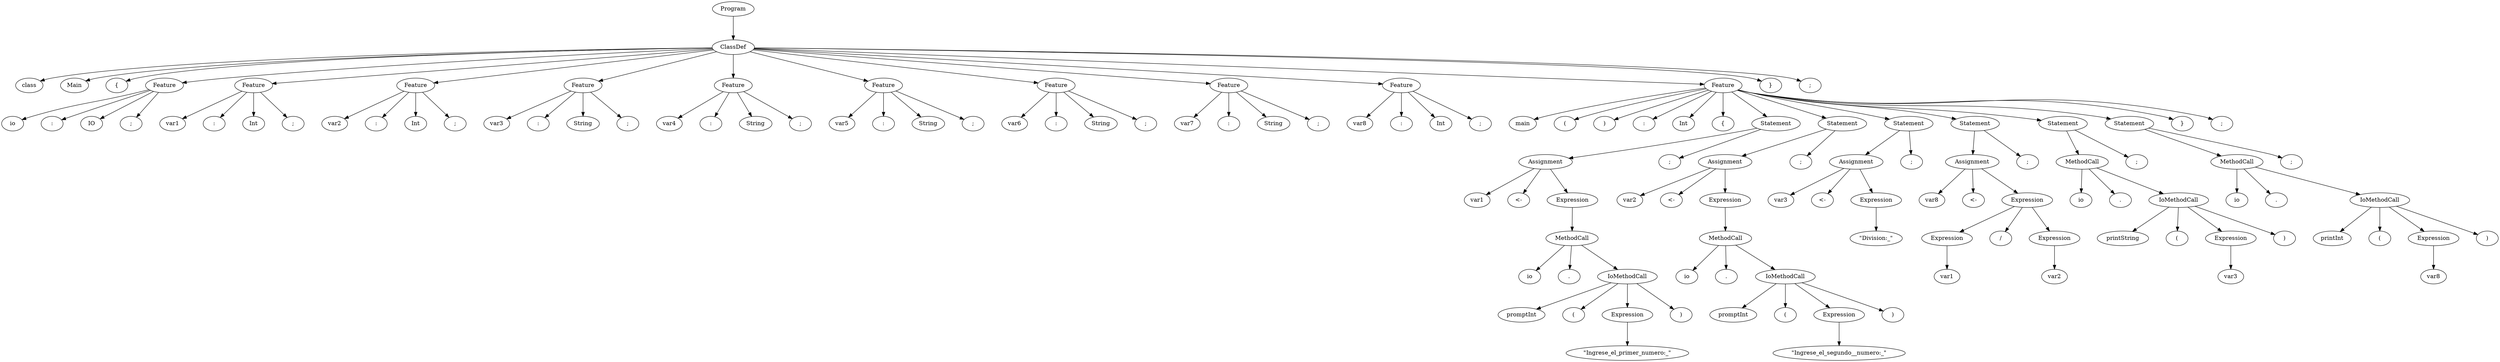 digraph tree {
rankdir=TB;
nodesep=0.6;
ranksep=0.8;
    "Program_2847136729680" [label="Program"];
    "ClassDef_2847136730128" [label="ClassDef"];
    "class_2847122009088" [label="class"];
    "Main_2847229313920" [label="Main"];
    "{_2847229315520" [label="{"];
    "Feature_2847136730240" [label="Feature"];
    "io_2847229316032" [label="io"];
    ":_2847229316928" [label=":"];
    "IO_2847229316992" [label="IO"];
    ";_2847229317056" [label=";"];
    "Feature_2847136730688" [label="Feature"];
    "var1_2847229316736" [label="var1"];
    ":_2847229362240" [label=":"];
    "Int_2847229362432" [label="Int"];
    ";_2847229362496" [label=";"];
    "Feature_2847136730800" [label="Feature"];
    "var2_2847229362624" [label="var2"];
    ":_2847229362688" [label=":"];
    "Int_2847229362752" [label="Int"];
    ";_2847229362816" [label=";"];
    "Feature_2847136730912" [label="Feature"];
    "var3_2847229362944" [label="var3"];
    ":_2847229363008" [label=":"];
    "String_2847229363072" [label="String"];
    ";_2847229363136" [label=";"];
    "Feature_2847136731024" [label="Feature"];
    "var4_2847229363264" [label="var4"];
    ":_2847229363328" [label=":"];
    "String_2847229363392" [label="String"];
    ";_2847229363456" [label=";"];
    "Feature_2847229366336" [label="Feature"];
    "var5_2847229316864" [label="var5"];
    ":_2847229362368" [label=":"];
    "String_2847229363648" [label="String"];
    ";_2847229363712" [label=";"];
    "Feature_2847229366448" [label="Feature"];
    "var6_2847229363840" [label="var6"];
    ":_2847229363904" [label=":"];
    "String_2847229363968" [label="String"];
    ";_2847229364032" [label=";"];
    "Feature_2847229366560" [label="Feature"];
    "var7_2847229364160" [label="var7"];
    ":_2847229364224" [label=":"];
    "String_2847229364288" [label="String"];
    ";_2847229364352" [label=";"];
    "Feature_2847229366672" [label="Feature"];
    "var8_2847229364480" [label="var8"];
    ":_2847229364544" [label=":"];
    "Int_2847229364608" [label="Int"];
    ";_2847229364672" [label=";"];
    "Feature_2847229366784" [label="Feature"];
    "main_2847229364800" [label="main"];
    "(_2847229364928" [label="("];
    ")_2847229365056" [label=")"];
    ":_2847229365120" [label=":"];
    "Int_2847229365184" [label="Int"];
    "{_2847229365312" [label="{"];
    "Statement_2847229367008" [label="Statement"];
    "Assignment_2847229367456" [label="Assignment"];
    "var1_2847122010048" [label="var1"];
    "<-_2847229365376" [label="<-"];
    "Expression_2847229367568" [label="Expression"];
    "MethodCall_2847229368016" [label="MethodCall"];
    "io_2847122009344" [label="io"];
    "._2847229366144" [label="."];
    "IoMethodCall_2847229368128" [label="IoMethodCall"];
    "promptInt_2847229375552" [label="promptInt"];
    "(_2847229374656" [label="("];
    "Expression_2847229368240" [label="Expression"];
    "\\\"Ingrese_el_primer_numero:_\\\"_2847229376256" [label="\"Ingrese_el_primer_numero:_\""];
    ")_2847229377984" [label=")"];
    ";_2847229378048" [label=";"];
    "Statement_2847229368800" [label="Statement"];
    "Assignment_2847229368912" [label="Assignment"];
    "var2_2847229378112" [label="var2"];
    "<-_2847229378304" [label="<-"];
    "Expression_2847229369024" [label="Expression"];
    "MethodCall_2847229369136" [label="MethodCall"];
    "io_2847229378368" [label="io"];
    "._2847229378432" [label="."];
    "IoMethodCall_2847229369248" [label="IoMethodCall"];
    "promptInt_2847229376960" [label="promptInt"];
    "(_2847229378496" [label="("];
    "Expression_2847229369360" [label="Expression"];
    "\\\"Ingrese_el_segundo__numero:_\\\"_2847229391040" [label="\"Ingrese_el_segundo__numero:_\""];
    ")_2847229390912" [label=")"];
    ";_2847229391168" [label=";"];
    "Statement_2847229369472" [label="Statement"];
    "Assignment_2847229369584" [label="Assignment"];
    "var3_2847229364736" [label="var3"];
    "<-_2847229391296" [label="<-"];
    "Expression_2847229369696" [label="Expression"];
    "\\\"Division:_\\\"_2847229391360" [label="\"Division:_\""];
    ";_2847229391232" [label=";"];
    "Statement_2847229369808" [label="Statement"];
    "Assignment_2847229369920" [label="Assignment"];
    "var8_2847229391424" [label="var8"];
    "<-_2847229391488" [label="<-"];
    "Expression_2847229403424" [label="Expression"];
    "Expression_2847229370032" [label="Expression"];
    "var1_2847229391616" [label="var1"];
    "/_2847229316480" [label="/"];
    "Expression_2847229403536" [label="Expression"];
    "var2_2847229393792" [label="var2"];
    ";_2847229375488" [label=";"];
    "Statement_2847229403872" [label="Statement"];
    "MethodCall_2847229404096" [label="MethodCall"];
    "io_2847229393920" [label="io"];
    "._2847229393984" [label="."];
    "IoMethodCall_2847229404208" [label="IoMethodCall"];
    "printString_2847229394112" [label="printString"];
    "(_2847229393856" [label="("];
    "Expression_2847229404320" [label="Expression"];
    "var3_2847229394240" [label="var3"];
    ")_2847229394048" [label=")"];
    ";_2847229394304" [label=";"];
    "Statement_2847229404544" [label="Statement"];
    "MethodCall_2847229404656" [label="MethodCall"];
    "io_2847229394368" [label="io"];
    "._2847229394432" [label="."];
    "IoMethodCall_2847229404768" [label="IoMethodCall"];
    "printInt_2847229394560" [label="printInt"];
    "(_2847229394176" [label="("];
    "Expression_2847229404880" [label="Expression"];
    "var8_2847229394688" [label="var8"];
    ")_2847229394496" [label=")"];
    ";_2847229394752" [label=";"];
    "}_2847229394816" [label="}"];
    ";_2847229394880" [label=";"];
    "}_2847229394624" [label="}"];
    ";_2847229427840" [label=";"];
    "Program_2847136729680" -> "ClassDef_2847136730128";
    "ClassDef_2847136730128" -> "class_2847122009088";
    "ClassDef_2847136730128" -> "Main_2847229313920";
    "ClassDef_2847136730128" -> "{_2847229315520";
    "ClassDef_2847136730128" -> "Feature_2847136730240";
    "ClassDef_2847136730128" -> "Feature_2847136730688";
    "ClassDef_2847136730128" -> "Feature_2847136730800";
    "ClassDef_2847136730128" -> "Feature_2847136730912";
    "ClassDef_2847136730128" -> "Feature_2847136731024";
    "ClassDef_2847136730128" -> "Feature_2847229366336";
    "ClassDef_2847136730128" -> "Feature_2847229366448";
    "ClassDef_2847136730128" -> "Feature_2847229366560";
    "ClassDef_2847136730128" -> "Feature_2847229366672";
    "ClassDef_2847136730128" -> "Feature_2847229366784";
    "ClassDef_2847136730128" -> "}_2847229394624";
    "ClassDef_2847136730128" -> ";_2847229427840";
    "Feature_2847136730240" -> "io_2847229316032";
    "Feature_2847136730240" -> ":_2847229316928";
    "Feature_2847136730240" -> "IO_2847229316992";
    "Feature_2847136730240" -> ";_2847229317056";
    "Feature_2847136730688" -> "var1_2847229316736";
    "Feature_2847136730688" -> ":_2847229362240";
    "Feature_2847136730688" -> "Int_2847229362432";
    "Feature_2847136730688" -> ";_2847229362496";
    "Feature_2847136730800" -> "var2_2847229362624";
    "Feature_2847136730800" -> ":_2847229362688";
    "Feature_2847136730800" -> "Int_2847229362752";
    "Feature_2847136730800" -> ";_2847229362816";
    "Feature_2847136730912" -> "var3_2847229362944";
    "Feature_2847136730912" -> ":_2847229363008";
    "Feature_2847136730912" -> "String_2847229363072";
    "Feature_2847136730912" -> ";_2847229363136";
    "Feature_2847136731024" -> "var4_2847229363264";
    "Feature_2847136731024" -> ":_2847229363328";
    "Feature_2847136731024" -> "String_2847229363392";
    "Feature_2847136731024" -> ";_2847229363456";
    "Feature_2847229366336" -> "var5_2847229316864";
    "Feature_2847229366336" -> ":_2847229362368";
    "Feature_2847229366336" -> "String_2847229363648";
    "Feature_2847229366336" -> ";_2847229363712";
    "Feature_2847229366448" -> "var6_2847229363840";
    "Feature_2847229366448" -> ":_2847229363904";
    "Feature_2847229366448" -> "String_2847229363968";
    "Feature_2847229366448" -> ";_2847229364032";
    "Feature_2847229366560" -> "var7_2847229364160";
    "Feature_2847229366560" -> ":_2847229364224";
    "Feature_2847229366560" -> "String_2847229364288";
    "Feature_2847229366560" -> ";_2847229364352";
    "Feature_2847229366672" -> "var8_2847229364480";
    "Feature_2847229366672" -> ":_2847229364544";
    "Feature_2847229366672" -> "Int_2847229364608";
    "Feature_2847229366672" -> ";_2847229364672";
    "Feature_2847229366784" -> "main_2847229364800";
    "Feature_2847229366784" -> "(_2847229364928";
    "Feature_2847229366784" -> ")_2847229365056";
    "Feature_2847229366784" -> ":_2847229365120";
    "Feature_2847229366784" -> "Int_2847229365184";
    "Feature_2847229366784" -> "{_2847229365312";
    "Feature_2847229366784" -> "Statement_2847229367008";
    "Feature_2847229366784" -> "Statement_2847229368800";
    "Feature_2847229366784" -> "Statement_2847229369472";
    "Feature_2847229366784" -> "Statement_2847229369808";
    "Feature_2847229366784" -> "Statement_2847229403872";
    "Feature_2847229366784" -> "Statement_2847229404544";
    "Feature_2847229366784" -> "}_2847229394816";
    "Feature_2847229366784" -> ";_2847229394880";
    "Statement_2847229367008" -> "Assignment_2847229367456";
    "Statement_2847229367008" -> ";_2847229378048";
    "Assignment_2847229367456" -> "var1_2847122010048";
    "Assignment_2847229367456" -> "<-_2847229365376";
    "Assignment_2847229367456" -> "Expression_2847229367568";
    "Expression_2847229367568" -> "MethodCall_2847229368016";
    "MethodCall_2847229368016" -> "io_2847122009344";
    "MethodCall_2847229368016" -> "._2847229366144";
    "MethodCall_2847229368016" -> "IoMethodCall_2847229368128";
    "IoMethodCall_2847229368128" -> "promptInt_2847229375552";
    "IoMethodCall_2847229368128" -> "(_2847229374656";
    "IoMethodCall_2847229368128" -> "Expression_2847229368240";
    "IoMethodCall_2847229368128" -> ")_2847229377984";
    "Expression_2847229368240" -> "\\\"Ingrese_el_primer_numero:_\\\"_2847229376256";
    "Statement_2847229368800" -> "Assignment_2847229368912";
    "Statement_2847229368800" -> ";_2847229391168";
    "Assignment_2847229368912" -> "var2_2847229378112";
    "Assignment_2847229368912" -> "<-_2847229378304";
    "Assignment_2847229368912" -> "Expression_2847229369024";
    "Expression_2847229369024" -> "MethodCall_2847229369136";
    "MethodCall_2847229369136" -> "io_2847229378368";
    "MethodCall_2847229369136" -> "._2847229378432";
    "MethodCall_2847229369136" -> "IoMethodCall_2847229369248";
    "IoMethodCall_2847229369248" -> "promptInt_2847229376960";
    "IoMethodCall_2847229369248" -> "(_2847229378496";
    "IoMethodCall_2847229369248" -> "Expression_2847229369360";
    "IoMethodCall_2847229369248" -> ")_2847229390912";
    "Expression_2847229369360" -> "\\\"Ingrese_el_segundo__numero:_\\\"_2847229391040";
    "Statement_2847229369472" -> "Assignment_2847229369584";
    "Statement_2847229369472" -> ";_2847229391232";
    "Assignment_2847229369584" -> "var3_2847229364736";
    "Assignment_2847229369584" -> "<-_2847229391296";
    "Assignment_2847229369584" -> "Expression_2847229369696";
    "Expression_2847229369696" -> "\\\"Division:_\\\"_2847229391360";
    "Statement_2847229369808" -> "Assignment_2847229369920";
    "Statement_2847229369808" -> ";_2847229375488";
    "Assignment_2847229369920" -> "var8_2847229391424";
    "Assignment_2847229369920" -> "<-_2847229391488";
    "Assignment_2847229369920" -> "Expression_2847229403424";
    "Expression_2847229403424" -> "Expression_2847229370032";
    "Expression_2847229403424" -> "/_2847229316480";
    "Expression_2847229403424" -> "Expression_2847229403536";
    "Expression_2847229370032" -> "var1_2847229391616";
    "Expression_2847229403536" -> "var2_2847229393792";
    "Statement_2847229403872" -> "MethodCall_2847229404096";
    "Statement_2847229403872" -> ";_2847229394304";
    "MethodCall_2847229404096" -> "io_2847229393920";
    "MethodCall_2847229404096" -> "._2847229393984";
    "MethodCall_2847229404096" -> "IoMethodCall_2847229404208";
    "IoMethodCall_2847229404208" -> "printString_2847229394112";
    "IoMethodCall_2847229404208" -> "(_2847229393856";
    "IoMethodCall_2847229404208" -> "Expression_2847229404320";
    "IoMethodCall_2847229404208" -> ")_2847229394048";
    "Expression_2847229404320" -> "var3_2847229394240";
    "Statement_2847229404544" -> "MethodCall_2847229404656";
    "Statement_2847229404544" -> ";_2847229394752";
    "MethodCall_2847229404656" -> "io_2847229394368";
    "MethodCall_2847229404656" -> "._2847229394432";
    "MethodCall_2847229404656" -> "IoMethodCall_2847229404768";
    "IoMethodCall_2847229404768" -> "printInt_2847229394560";
    "IoMethodCall_2847229404768" -> "(_2847229394176";
    "IoMethodCall_2847229404768" -> "Expression_2847229404880";
    "IoMethodCall_2847229404768" -> ")_2847229394496";
    "Expression_2847229404880" -> "var8_2847229394688";
}
